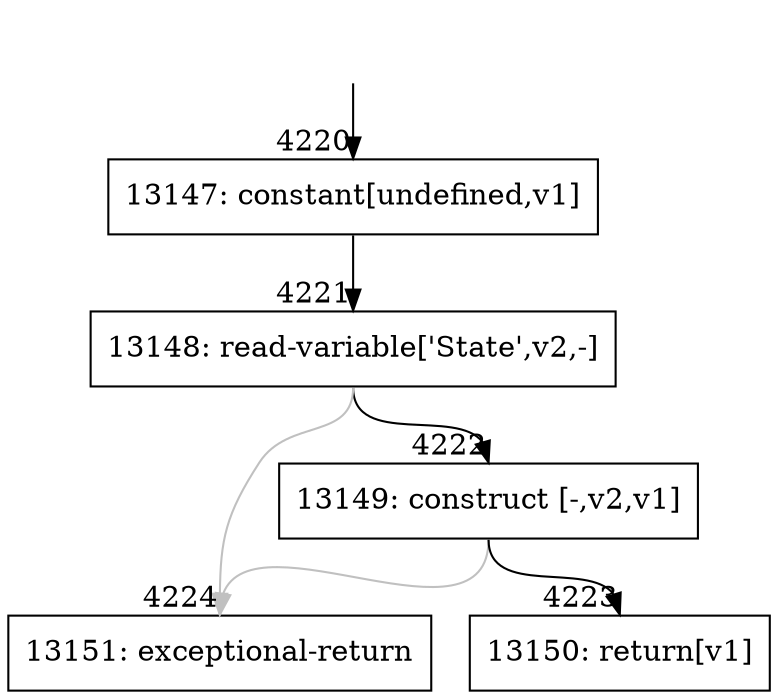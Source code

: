 digraph {
rankdir="TD"
BB_entry249[shape=none,label=""];
BB_entry249 -> BB4220 [tailport=s, headport=n, headlabel="    4220"]
BB4220 [shape=record label="{13147: constant[undefined,v1]}" ] 
BB4220 -> BB4221 [tailport=s, headport=n, headlabel="      4221"]
BB4221 [shape=record label="{13148: read-variable['State',v2,-]}" ] 
BB4221 -> BB4222 [tailport=s, headport=n, headlabel="      4222"]
BB4221 -> BB4224 [tailport=s, headport=n, color=gray, headlabel="      4224"]
BB4222 [shape=record label="{13149: construct [-,v2,v1]}" ] 
BB4222 -> BB4223 [tailport=s, headport=n, headlabel="      4223"]
BB4222 -> BB4224 [tailport=s, headport=n, color=gray]
BB4223 [shape=record label="{13150: return[v1]}" ] 
BB4224 [shape=record label="{13151: exceptional-return}" ] 
//#$~ 4312
}
